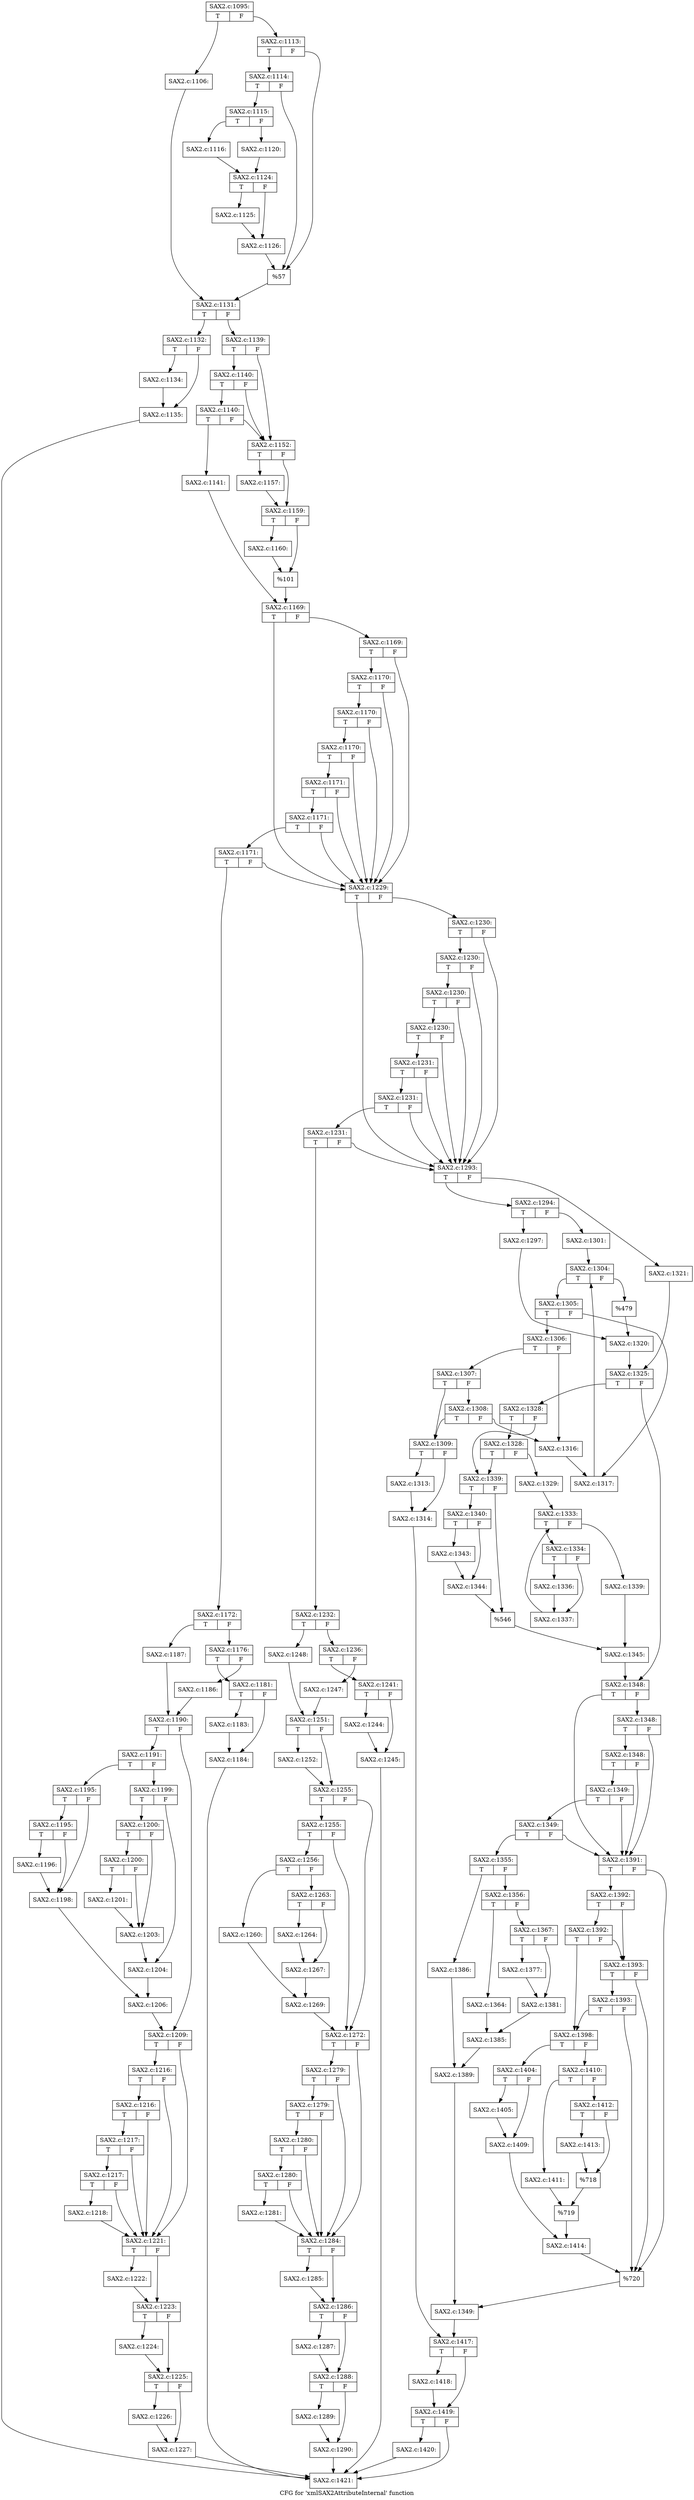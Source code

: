 digraph "CFG for 'xmlSAX2AttributeInternal' function" {
	label="CFG for 'xmlSAX2AttributeInternal' function";

	Node0x42d9e60 [shape=record,label="{SAX2.c:1095:|{<s0>T|<s1>F}}"];
	Node0x42d9e60:s0 -> Node0x42f0bc0;
	Node0x42d9e60:s1 -> Node0x42f0c60;
	Node0x42f0bc0 [shape=record,label="{SAX2.c:1106:}"];
	Node0x42f0bc0 -> Node0x42f0c10;
	Node0x42f0c60 [shape=record,label="{SAX2.c:1113:|{<s0>T|<s1>F}}"];
	Node0x42f0c60:s0 -> Node0x42f1a00;
	Node0x42f0c60:s1 -> Node0x42f19b0;
	Node0x42f1a00 [shape=record,label="{SAX2.c:1114:|{<s0>T|<s1>F}}"];
	Node0x42f1a00:s0 -> Node0x42f1960;
	Node0x42f1a00:s1 -> Node0x42f19b0;
	Node0x42f1960 [shape=record,label="{SAX2.c:1115:|{<s0>T|<s1>F}}"];
	Node0x42f1960:s0 -> Node0x42f2170;
	Node0x42f1960:s1 -> Node0x42f2210;
	Node0x42f2170 [shape=record,label="{SAX2.c:1116:}"];
	Node0x42f2170 -> Node0x42f21c0;
	Node0x42f2210 [shape=record,label="{SAX2.c:1120:}"];
	Node0x42f2210 -> Node0x42f21c0;
	Node0x42f21c0 [shape=record,label="{SAX2.c:1124:|{<s0>T|<s1>F}}"];
	Node0x42f21c0:s0 -> Node0x42f3620;
	Node0x42f21c0:s1 -> Node0x42f3670;
	Node0x42f3620 [shape=record,label="{SAX2.c:1125:}"];
	Node0x42f3620 -> Node0x42f3670;
	Node0x42f3670 [shape=record,label="{SAX2.c:1126:}"];
	Node0x42f3670 -> Node0x42f19b0;
	Node0x42f19b0 [shape=record,label="{%57}"];
	Node0x42f19b0 -> Node0x42f0c10;
	Node0x42f0c10 [shape=record,label="{SAX2.c:1131:|{<s0>T|<s1>F}}"];
	Node0x42f0c10:s0 -> Node0x42f4260;
	Node0x42f0c10:s1 -> Node0x42f42b0;
	Node0x42f4260 [shape=record,label="{SAX2.c:1132:|{<s0>T|<s1>F}}"];
	Node0x42f4260:s0 -> Node0x42f4720;
	Node0x42f4260:s1 -> Node0x42f4770;
	Node0x42f4720 [shape=record,label="{SAX2.c:1134:}"];
	Node0x42f4720 -> Node0x42f4770;
	Node0x42f4770 [shape=record,label="{SAX2.c:1135:}"];
	Node0x42f4770 -> Node0x4338d70;
	Node0x42f42b0 [shape=record,label="{SAX2.c:1139:|{<s0>T|<s1>F}}"];
	Node0x42f42b0:s0 -> Node0x42f4ef0;
	Node0x42f42b0:s1 -> Node0x42f4e20;
	Node0x42f4ef0 [shape=record,label="{SAX2.c:1140:|{<s0>T|<s1>F}}"];
	Node0x42f4ef0:s0 -> Node0x42f4e70;
	Node0x42f4ef0:s1 -> Node0x42f4e20;
	Node0x42f4e70 [shape=record,label="{SAX2.c:1140:|{<s0>T|<s1>F}}"];
	Node0x42f4e70:s0 -> Node0x42f4d80;
	Node0x42f4e70:s1 -> Node0x42f4e20;
	Node0x42f4d80 [shape=record,label="{SAX2.c:1141:}"];
	Node0x42f4d80 -> Node0x42f4dd0;
	Node0x42f4e20 [shape=record,label="{SAX2.c:1152:|{<s0>T|<s1>F}}"];
	Node0x42f4e20:s0 -> Node0x41c76c0;
	Node0x42f4e20:s1 -> Node0x41c79f0;
	Node0x41c76c0 [shape=record,label="{SAX2.c:1157:}"];
	Node0x41c76c0 -> Node0x41c79f0;
	Node0x41c79f0 [shape=record,label="{SAX2.c:1159:|{<s0>T|<s1>F}}"];
	Node0x41c79f0:s0 -> Node0x42f8170;
	Node0x41c79f0:s1 -> Node0x42f81c0;
	Node0x42f8170 [shape=record,label="{SAX2.c:1160:}"];
	Node0x42f8170 -> Node0x42f81c0;
	Node0x42f81c0 [shape=record,label="{%101}"];
	Node0x42f81c0 -> Node0x42f4dd0;
	Node0x42f4dd0 [shape=record,label="{SAX2.c:1169:|{<s0>T|<s1>F}}"];
	Node0x42f4dd0:s0 -> Node0x42f87e0;
	Node0x42f4dd0:s1 -> Node0x42f8b30;
	Node0x42f8b30 [shape=record,label="{SAX2.c:1169:|{<s0>T|<s1>F}}"];
	Node0x42f8b30:s0 -> Node0x42f8ab0;
	Node0x42f8b30:s1 -> Node0x42f87e0;
	Node0x42f8ab0 [shape=record,label="{SAX2.c:1170:|{<s0>T|<s1>F}}"];
	Node0x42f8ab0:s0 -> Node0x42f8a30;
	Node0x42f8ab0:s1 -> Node0x42f87e0;
	Node0x42f8a30 [shape=record,label="{SAX2.c:1170:|{<s0>T|<s1>F}}"];
	Node0x42f8a30:s0 -> Node0x42f89b0;
	Node0x42f8a30:s1 -> Node0x42f87e0;
	Node0x42f89b0 [shape=record,label="{SAX2.c:1170:|{<s0>T|<s1>F}}"];
	Node0x42f89b0:s0 -> Node0x42f8930;
	Node0x42f89b0:s1 -> Node0x42f87e0;
	Node0x42f8930 [shape=record,label="{SAX2.c:1171:|{<s0>T|<s1>F}}"];
	Node0x42f8930:s0 -> Node0x42f88b0;
	Node0x42f8930:s1 -> Node0x42f87e0;
	Node0x42f88b0 [shape=record,label="{SAX2.c:1171:|{<s0>T|<s1>F}}"];
	Node0x42f88b0:s0 -> Node0x42f8830;
	Node0x42f88b0:s1 -> Node0x42f87e0;
	Node0x42f8830 [shape=record,label="{SAX2.c:1171:|{<s0>T|<s1>F}}"];
	Node0x42f8830:s0 -> Node0x42f8790;
	Node0x42f8830:s1 -> Node0x42f87e0;
	Node0x42f8790 [shape=record,label="{SAX2.c:1172:|{<s0>T|<s1>F}}"];
	Node0x42f8790:s0 -> Node0x4241ff0;
	Node0x42f8790:s1 -> Node0x4241f50;
	Node0x4241f50 [shape=record,label="{SAX2.c:1176:|{<s0>T|<s1>F}}"];
	Node0x4241f50:s0 -> Node0x4242e80;
	Node0x4241f50:s1 -> Node0x4243230;
	Node0x4242e80 [shape=record,label="{SAX2.c:1181:|{<s0>T|<s1>F}}"];
	Node0x4242e80:s0 -> Node0x42439f0;
	Node0x4242e80:s1 -> Node0x4243a40;
	Node0x42439f0 [shape=record,label="{SAX2.c:1183:}"];
	Node0x42439f0 -> Node0x4243a40;
	Node0x4243a40 [shape=record,label="{SAX2.c:1184:}"];
	Node0x4243a40 -> Node0x4338d70;
	Node0x4243230 [shape=record,label="{SAX2.c:1186:}"];
	Node0x4243230 -> Node0x4241fa0;
	Node0x4241ff0 [shape=record,label="{SAX2.c:1187:}"];
	Node0x4241ff0 -> Node0x4241fa0;
	Node0x4241fa0 [shape=record,label="{SAX2.c:1190:|{<s0>T|<s1>F}}"];
	Node0x4241fa0:s0 -> Node0x42443d0;
	Node0x4241fa0:s1 -> Node0x4244420;
	Node0x42443d0 [shape=record,label="{SAX2.c:1191:|{<s0>T|<s1>F}}"];
	Node0x42443d0:s0 -> Node0x41859c0;
	Node0x42443d0:s1 -> Node0x4185d40;
	Node0x41859c0 [shape=record,label="{SAX2.c:1195:|{<s0>T|<s1>F}}"];
	Node0x41859c0:s0 -> Node0x42472c0;
	Node0x41859c0:s1 -> Node0x4247270;
	Node0x42472c0 [shape=record,label="{SAX2.c:1195:|{<s0>T|<s1>F}}"];
	Node0x42472c0:s0 -> Node0x4247220;
	Node0x42472c0:s1 -> Node0x4247270;
	Node0x4247220 [shape=record,label="{SAX2.c:1196:}"];
	Node0x4247220 -> Node0x4247270;
	Node0x4247270 [shape=record,label="{SAX2.c:1198:}"];
	Node0x4247270 -> Node0x4185cf0;
	Node0x4185d40 [shape=record,label="{SAX2.c:1199:|{<s0>T|<s1>F}}"];
	Node0x4185d40:s0 -> Node0x42482e0;
	Node0x4185d40:s1 -> Node0x4248330;
	Node0x42482e0 [shape=record,label="{SAX2.c:1200:|{<s0>T|<s1>F}}"];
	Node0x42482e0:s0 -> Node0x4248840;
	Node0x42482e0:s1 -> Node0x42487f0;
	Node0x4248840 [shape=record,label="{SAX2.c:1200:|{<s0>T|<s1>F}}"];
	Node0x4248840:s0 -> Node0x42487a0;
	Node0x4248840:s1 -> Node0x42487f0;
	Node0x42487a0 [shape=record,label="{SAX2.c:1201:}"];
	Node0x42487a0 -> Node0x42487f0;
	Node0x42487f0 [shape=record,label="{SAX2.c:1203:}"];
	Node0x42487f0 -> Node0x4248330;
	Node0x4248330 [shape=record,label="{SAX2.c:1204:}"];
	Node0x4248330 -> Node0x4185cf0;
	Node0x4185cf0 [shape=record,label="{SAX2.c:1206:}"];
	Node0x4185cf0 -> Node0x4244420;
	Node0x4244420 [shape=record,label="{SAX2.c:1209:|{<s0>T|<s1>F}}"];
	Node0x4244420:s0 -> Node0x424a6e0;
	Node0x4244420:s1 -> Node0x424a1b0;
	Node0x424a6e0 [shape=record,label="{SAX2.c:1216:|{<s0>T|<s1>F}}"];
	Node0x424a6e0:s0 -> Node0x424a660;
	Node0x424a6e0:s1 -> Node0x424a1b0;
	Node0x424a660 [shape=record,label="{SAX2.c:1216:|{<s0>T|<s1>F}}"];
	Node0x424a660:s0 -> Node0x424a610;
	Node0x424a660:s1 -> Node0x424a1b0;
	Node0x424a610 [shape=record,label="{SAX2.c:1217:|{<s0>T|<s1>F}}"];
	Node0x424a610:s0 -> Node0x424a5c0;
	Node0x424a610:s1 -> Node0x424a1b0;
	Node0x424a5c0 [shape=record,label="{SAX2.c:1217:|{<s0>T|<s1>F}}"];
	Node0x424a5c0:s0 -> Node0x4249e80;
	Node0x424a5c0:s1 -> Node0x424a1b0;
	Node0x4249e80 [shape=record,label="{SAX2.c:1218:}"];
	Node0x4249e80 -> Node0x424a1b0;
	Node0x424a1b0 [shape=record,label="{SAX2.c:1221:|{<s0>T|<s1>F}}"];
	Node0x424a1b0:s0 -> Node0x41858d0;
	Node0x424a1b0:s1 -> Node0x4185920;
	Node0x41858d0 [shape=record,label="{SAX2.c:1222:}"];
	Node0x41858d0 -> Node0x4185920;
	Node0x4185920 [shape=record,label="{SAX2.c:1223:|{<s0>T|<s1>F}}"];
	Node0x4185920:s0 -> Node0x41a3040;
	Node0x4185920:s1 -> Node0x41a3090;
	Node0x41a3040 [shape=record,label="{SAX2.c:1224:}"];
	Node0x41a3040 -> Node0x41a3090;
	Node0x41a3090 [shape=record,label="{SAX2.c:1225:|{<s0>T|<s1>F}}"];
	Node0x41a3090:s0 -> Node0x41a3580;
	Node0x41a3090:s1 -> Node0x41a35d0;
	Node0x41a3580 [shape=record,label="{SAX2.c:1226:}"];
	Node0x41a3580 -> Node0x41a35d0;
	Node0x41a35d0 [shape=record,label="{SAX2.c:1227:}"];
	Node0x41a35d0 -> Node0x4338d70;
	Node0x42f87e0 [shape=record,label="{SAX2.c:1229:|{<s0>T|<s1>F}}"];
	Node0x42f87e0:s0 -> Node0x41a3cc0;
	Node0x42f87e0:s1 -> Node0x424e330;
	Node0x424e330 [shape=record,label="{SAX2.c:1230:|{<s0>T|<s1>F}}"];
	Node0x424e330:s0 -> Node0x424e2b0;
	Node0x424e330:s1 -> Node0x41a3cc0;
	Node0x424e2b0 [shape=record,label="{SAX2.c:1230:|{<s0>T|<s1>F}}"];
	Node0x424e2b0:s0 -> Node0x424e230;
	Node0x424e2b0:s1 -> Node0x41a3cc0;
	Node0x424e230 [shape=record,label="{SAX2.c:1230:|{<s0>T|<s1>F}}"];
	Node0x424e230:s0 -> Node0x424e1b0;
	Node0x424e230:s1 -> Node0x41a3cc0;
	Node0x424e1b0 [shape=record,label="{SAX2.c:1230:|{<s0>T|<s1>F}}"];
	Node0x424e1b0:s0 -> Node0x41a3e10;
	Node0x424e1b0:s1 -> Node0x41a3cc0;
	Node0x41a3e10 [shape=record,label="{SAX2.c:1231:|{<s0>T|<s1>F}}"];
	Node0x41a3e10:s0 -> Node0x41a3d90;
	Node0x41a3e10:s1 -> Node0x41a3cc0;
	Node0x41a3d90 [shape=record,label="{SAX2.c:1231:|{<s0>T|<s1>F}}"];
	Node0x41a3d90:s0 -> Node0x41a3d10;
	Node0x41a3d90:s1 -> Node0x41a3cc0;
	Node0x41a3d10 [shape=record,label="{SAX2.c:1231:|{<s0>T|<s1>F}}"];
	Node0x41a3d10:s0 -> Node0x41a3c70;
	Node0x41a3d10:s1 -> Node0x41a3cc0;
	Node0x41a3c70 [shape=record,label="{SAX2.c:1232:|{<s0>T|<s1>F}}"];
	Node0x41a3c70:s0 -> Node0x42504b0;
	Node0x41a3c70:s1 -> Node0x4250410;
	Node0x4250410 [shape=record,label="{SAX2.c:1236:|{<s0>T|<s1>F}}"];
	Node0x4250410:s0 -> Node0x4251250;
	Node0x4250410:s1 -> Node0x42512a0;
	Node0x4251250 [shape=record,label="{SAX2.c:1241:|{<s0>T|<s1>F}}"];
	Node0x4251250:s0 -> Node0x431a3a0;
	Node0x4251250:s1 -> Node0x431a3f0;
	Node0x431a3a0 [shape=record,label="{SAX2.c:1244:}"];
	Node0x431a3a0 -> Node0x431a3f0;
	Node0x431a3f0 [shape=record,label="{SAX2.c:1245:}"];
	Node0x431a3f0 -> Node0x4338d70;
	Node0x42512a0 [shape=record,label="{SAX2.c:1247:}"];
	Node0x42512a0 -> Node0x4250460;
	Node0x42504b0 [shape=record,label="{SAX2.c:1248:}"];
	Node0x42504b0 -> Node0x4250460;
	Node0x4250460 [shape=record,label="{SAX2.c:1251:|{<s0>T|<s1>F}}"];
	Node0x4250460:s0 -> Node0x431ae00;
	Node0x4250460:s1 -> Node0x431ae50;
	Node0x431ae00 [shape=record,label="{SAX2.c:1252:}"];
	Node0x431ae00 -> Node0x431ae50;
	Node0x431ae50 [shape=record,label="{SAX2.c:1255:|{<s0>T|<s1>F}}"];
	Node0x431ae50:s0 -> Node0x431b950;
	Node0x431ae50:s1 -> Node0x431b900;
	Node0x431b950 [shape=record,label="{SAX2.c:1255:|{<s0>T|<s1>F}}"];
	Node0x431b950:s0 -> Node0x431b8b0;
	Node0x431b950:s1 -> Node0x431b900;
	Node0x431b8b0 [shape=record,label="{SAX2.c:1256:|{<s0>T|<s1>F}}"];
	Node0x431b8b0:s0 -> Node0x431c6c0;
	Node0x431b8b0:s1 -> Node0x431c760;
	Node0x431c6c0 [shape=record,label="{SAX2.c:1260:}"];
	Node0x431c6c0 -> Node0x431c710;
	Node0x431c760 [shape=record,label="{SAX2.c:1263:|{<s0>T|<s1>F}}"];
	Node0x431c760:s0 -> Node0x431d0e0;
	Node0x431c760:s1 -> Node0x431d130;
	Node0x431d0e0 [shape=record,label="{SAX2.c:1264:}"];
	Node0x431d0e0 -> Node0x431d130;
	Node0x431d130 [shape=record,label="{SAX2.c:1267:}"];
	Node0x431d130 -> Node0x431c710;
	Node0x431c710 [shape=record,label="{SAX2.c:1269:}"];
	Node0x431c710 -> Node0x431b900;
	Node0x431b900 [shape=record,label="{SAX2.c:1272:|{<s0>T|<s1>F}}"];
	Node0x431b900:s0 -> Node0x431e780;
	Node0x431b900:s1 -> Node0x431e5b0;
	Node0x431e780 [shape=record,label="{SAX2.c:1279:|{<s0>T|<s1>F}}"];
	Node0x431e780:s0 -> Node0x431e700;
	Node0x431e780:s1 -> Node0x431e5b0;
	Node0x431e700 [shape=record,label="{SAX2.c:1279:|{<s0>T|<s1>F}}"];
	Node0x431e700:s0 -> Node0x431e680;
	Node0x431e700:s1 -> Node0x431e5b0;
	Node0x431e680 [shape=record,label="{SAX2.c:1280:|{<s0>T|<s1>F}}"];
	Node0x431e680:s0 -> Node0x431e600;
	Node0x431e680:s1 -> Node0x431e5b0;
	Node0x431e600 [shape=record,label="{SAX2.c:1280:|{<s0>T|<s1>F}}"];
	Node0x431e600:s0 -> Node0x431e560;
	Node0x431e600:s1 -> Node0x431e5b0;
	Node0x431e560 [shape=record,label="{SAX2.c:1281:}"];
	Node0x431e560 -> Node0x431e5b0;
	Node0x431e5b0 [shape=record,label="{SAX2.c:1284:|{<s0>T|<s1>F}}"];
	Node0x431e5b0:s0 -> Node0x4320280;
	Node0x431e5b0:s1 -> Node0x43202d0;
	Node0x4320280 [shape=record,label="{SAX2.c:1285:}"];
	Node0x4320280 -> Node0x43202d0;
	Node0x43202d0 [shape=record,label="{SAX2.c:1286:|{<s0>T|<s1>F}}"];
	Node0x43202d0:s0 -> Node0x4320800;
	Node0x43202d0:s1 -> Node0x4320850;
	Node0x4320800 [shape=record,label="{SAX2.c:1287:}"];
	Node0x4320800 -> Node0x4320850;
	Node0x4320850 [shape=record,label="{SAX2.c:1288:|{<s0>T|<s1>F}}"];
	Node0x4320850:s0 -> Node0x4320d80;
	Node0x4320850:s1 -> Node0x4320dd0;
	Node0x4320d80 [shape=record,label="{SAX2.c:1289:}"];
	Node0x4320d80 -> Node0x4320dd0;
	Node0x4320dd0 [shape=record,label="{SAX2.c:1290:}"];
	Node0x4320dd0 -> Node0x4338d70;
	Node0x41a3cc0 [shape=record,label="{SAX2.c:1293:|{<s0>T|<s1>F}}"];
	Node0x41a3cc0:s0 -> Node0x43214b0;
	Node0x41a3cc0:s1 -> Node0x4321550;
	Node0x43214b0 [shape=record,label="{SAX2.c:1294:|{<s0>T|<s1>F}}"];
	Node0x43214b0:s0 -> Node0x4321e90;
	Node0x43214b0:s1 -> Node0x4321f30;
	Node0x4321e90 [shape=record,label="{SAX2.c:1297:}"];
	Node0x4321e90 -> Node0x4321ee0;
	Node0x4321f30 [shape=record,label="{SAX2.c:1301:}"];
	Node0x4321f30 -> Node0x4322eb0;
	Node0x4322eb0 [shape=record,label="{SAX2.c:1304:|{<s0>T|<s1>F}}"];
	Node0x4322eb0:s0 -> Node0x43232a0;
	Node0x4322eb0:s1 -> Node0x43230d0;
	Node0x43232a0 [shape=record,label="{SAX2.c:1305:|{<s0>T|<s1>F}}"];
	Node0x43232a0:s0 -> Node0x4323460;
	Node0x43232a0:s1 -> Node0x43234b0;
	Node0x4323460 [shape=record,label="{SAX2.c:1306:|{<s0>T|<s1>F}}"];
	Node0x4323460:s0 -> Node0x4323960;
	Node0x4323460:s1 -> Node0x4323910;
	Node0x4323960 [shape=record,label="{SAX2.c:1307:|{<s0>T|<s1>F}}"];
	Node0x4323960:s0 -> Node0x43238c0;
	Node0x4323960:s1 -> Node0x4323db0;
	Node0x4323db0 [shape=record,label="{SAX2.c:1308:|{<s0>T|<s1>F}}"];
	Node0x4323db0:s0 -> Node0x43238c0;
	Node0x4323db0:s1 -> Node0x4323910;
	Node0x43238c0 [shape=record,label="{SAX2.c:1309:|{<s0>T|<s1>F}}"];
	Node0x43238c0:s0 -> Node0x43251c0;
	Node0x43238c0:s1 -> Node0x4325210;
	Node0x43251c0 [shape=record,label="{SAX2.c:1313:}"];
	Node0x43251c0 -> Node0x4325210;
	Node0x4325210 [shape=record,label="{SAX2.c:1314:}"];
	Node0x4325210 -> Node0x43260a0;
	Node0x4323910 [shape=record,label="{SAX2.c:1316:}"];
	Node0x4323910 -> Node0x43234b0;
	Node0x43234b0 [shape=record,label="{SAX2.c:1317:}"];
	Node0x43234b0 -> Node0x4322eb0;
	Node0x43230d0 [shape=record,label="{%479}"];
	Node0x43230d0 -> Node0x4321ee0;
	Node0x4321ee0 [shape=record,label="{SAX2.c:1320:}"];
	Node0x4321ee0 -> Node0x4321500;
	Node0x4321550 [shape=record,label="{SAX2.c:1321:}"];
	Node0x4321550 -> Node0x4321500;
	Node0x4321500 [shape=record,label="{SAX2.c:1325:|{<s0>T|<s1>F}}"];
	Node0x4321500:s0 -> Node0x43273c0;
	Node0x4321500:s1 -> Node0x4327950;
	Node0x43273c0 [shape=record,label="{SAX2.c:1328:|{<s0>T|<s1>F}}"];
	Node0x43273c0:s0 -> Node0x4327c60;
	Node0x43273c0:s1 -> Node0x4327c10;
	Node0x4327c60 [shape=record,label="{SAX2.c:1328:|{<s0>T|<s1>F}}"];
	Node0x4327c60:s0 -> Node0x4327c10;
	Node0x4327c60:s1 -> Node0x4327b70;
	Node0x4327b70 [shape=record,label="{SAX2.c:1329:}"];
	Node0x4327b70 -> Node0x4328880;
	Node0x4328880 [shape=record,label="{SAX2.c:1333:|{<s0>T|<s1>F}}"];
	Node0x4328880:s0 -> Node0x43292d0;
	Node0x4328880:s1 -> Node0x43291c0;
	Node0x43292d0 [shape=record,label="{SAX2.c:1334:|{<s0>T|<s1>F}}"];
	Node0x43292d0:s0 -> Node0x4329570;
	Node0x43292d0:s1 -> Node0x43295c0;
	Node0x4329570 [shape=record,label="{SAX2.c:1336:}"];
	Node0x4329570 -> Node0x43295c0;
	Node0x43295c0 [shape=record,label="{SAX2.c:1337:}"];
	Node0x43295c0 -> Node0x4328880;
	Node0x43291c0 [shape=record,label="{SAX2.c:1339:}"];
	Node0x43291c0 -> Node0x4327bc0;
	Node0x4327c10 [shape=record,label="{SAX2.c:1339:|{<s0>T|<s1>F}}"];
	Node0x4327c10:s0 -> Node0x432a0c0;
	Node0x4327c10:s1 -> Node0x432a110;
	Node0x432a0c0 [shape=record,label="{SAX2.c:1340:|{<s0>T|<s1>F}}"];
	Node0x432a0c0:s0 -> Node0x432a850;
	Node0x432a0c0:s1 -> Node0x432b0d0;
	Node0x432a850 [shape=record,label="{SAX2.c:1343:}"];
	Node0x432a850 -> Node0x432b0d0;
	Node0x432b0d0 [shape=record,label="{SAX2.c:1344:}"];
	Node0x432b0d0 -> Node0x432a110;
	Node0x432a110 [shape=record,label="{%546}"];
	Node0x432a110 -> Node0x4327bc0;
	Node0x4327bc0 [shape=record,label="{SAX2.c:1345:}"];
	Node0x4327bc0 -> Node0x4327950;
	Node0x4327950 [shape=record,label="{SAX2.c:1348:|{<s0>T|<s1>F}}"];
	Node0x4327950:s0 -> Node0x432bb90;
	Node0x4327950:s1 -> Node0x432bd60;
	Node0x432bd60 [shape=record,label="{SAX2.c:1348:|{<s0>T|<s1>F}}"];
	Node0x432bd60:s0 -> Node0x432bce0;
	Node0x432bd60:s1 -> Node0x432bb90;
	Node0x432bce0 [shape=record,label="{SAX2.c:1348:|{<s0>T|<s1>F}}"];
	Node0x432bce0:s0 -> Node0x432bc60;
	Node0x432bce0:s1 -> Node0x432bb90;
	Node0x432bc60 [shape=record,label="{SAX2.c:1349:|{<s0>T|<s1>F}}"];
	Node0x432bc60:s0 -> Node0x432bbe0;
	Node0x432bc60:s1 -> Node0x432bb90;
	Node0x432bbe0 [shape=record,label="{SAX2.c:1349:|{<s0>T|<s1>F}}"];
	Node0x432bbe0:s0 -> Node0x432baf0;
	Node0x432bbe0:s1 -> Node0x432bb90;
	Node0x432baf0 [shape=record,label="{SAX2.c:1355:|{<s0>T|<s1>F}}"];
	Node0x432baf0:s0 -> Node0x432ce50;
	Node0x432baf0:s1 -> Node0x432cdb0;
	Node0x432cdb0 [shape=record,label="{SAX2.c:1356:|{<s0>T|<s1>F}}"];
	Node0x432cdb0:s0 -> Node0x432dea0;
	Node0x432cdb0:s1 -> Node0x432df40;
	Node0x432dea0 [shape=record,label="{SAX2.c:1364:}"];
	Node0x432dea0 -> Node0x432def0;
	Node0x432df40 [shape=record,label="{SAX2.c:1367:|{<s0>T|<s1>F}}"];
	Node0x432df40:s0 -> Node0x4188d00;
	Node0x432df40:s1 -> Node0x4326cd0;
	Node0x4188d00 [shape=record,label="{SAX2.c:1377:}"];
	Node0x4188d00 -> Node0x4326cd0;
	Node0x4326cd0 [shape=record,label="{SAX2.c:1381:}"];
	Node0x4326cd0 -> Node0x432def0;
	Node0x432def0 [shape=record,label="{SAX2.c:1385:}"];
	Node0x432def0 -> Node0x432ce00;
	Node0x432ce50 [shape=record,label="{SAX2.c:1386:}"];
	Node0x432ce50 -> Node0x432ce00;
	Node0x432ce00 [shape=record,label="{SAX2.c:1389:}"];
	Node0x432ce00 -> Node0x432bb40;
	Node0x432bb90 [shape=record,label="{SAX2.c:1391:|{<s0>T|<s1>F}}"];
	Node0x432bb90:s0 -> Node0x43321c0;
	Node0x432bb90:s1 -> Node0x432fe30;
	Node0x43321c0 [shape=record,label="{SAX2.c:1392:|{<s0>T|<s1>F}}"];
	Node0x43321c0:s0 -> Node0x4332760;
	Node0x43321c0:s1 -> Node0x43326e0;
	Node0x4332760 [shape=record,label="{SAX2.c:1392:|{<s0>T|<s1>F}}"];
	Node0x4332760:s0 -> Node0x4188df0;
	Node0x4332760:s1 -> Node0x43326e0;
	Node0x43326e0 [shape=record,label="{SAX2.c:1393:|{<s0>T|<s1>F}}"];
	Node0x43326e0:s0 -> Node0x4332e40;
	Node0x43326e0:s1 -> Node0x432fe30;
	Node0x4332e40 [shape=record,label="{SAX2.c:1393:|{<s0>T|<s1>F}}"];
	Node0x4332e40:s0 -> Node0x4188df0;
	Node0x4332e40:s1 -> Node0x432fe30;
	Node0x4188df0 [shape=record,label="{SAX2.c:1398:|{<s0>T|<s1>F}}"];
	Node0x4188df0:s0 -> Node0x43335b0;
	Node0x4188df0:s1 -> Node0x4333650;
	Node0x43335b0 [shape=record,label="{SAX2.c:1404:|{<s0>T|<s1>F}}"];
	Node0x43335b0:s0 -> Node0x43339a0;
	Node0x43335b0:s1 -> Node0x43339f0;
	Node0x43339a0 [shape=record,label="{SAX2.c:1405:}"];
	Node0x43339a0 -> Node0x43339f0;
	Node0x43339f0 [shape=record,label="{SAX2.c:1409:}"];
	Node0x43339f0 -> Node0x4333600;
	Node0x4333650 [shape=record,label="{SAX2.c:1410:|{<s0>T|<s1>F}}"];
	Node0x4333650:s0 -> Node0x41cccd0;
	Node0x4333650:s1 -> Node0x4335dc0;
	Node0x41cccd0 [shape=record,label="{SAX2.c:1411:}"];
	Node0x41cccd0 -> Node0x43341f0;
	Node0x4335dc0 [shape=record,label="{SAX2.c:1412:|{<s0>T|<s1>F}}"];
	Node0x4335dc0:s0 -> Node0x4336450;
	Node0x4335dc0:s1 -> Node0x43366c0;
	Node0x4336450 [shape=record,label="{SAX2.c:1413:}"];
	Node0x4336450 -> Node0x43366c0;
	Node0x43366c0 [shape=record,label="{%718}"];
	Node0x43366c0 -> Node0x43341f0;
	Node0x43341f0 [shape=record,label="{%719}"];
	Node0x43341f0 -> Node0x4333600;
	Node0x4333600 [shape=record,label="{SAX2.c:1414:}"];
	Node0x4333600 -> Node0x432fe30;
	Node0x432fe30 [shape=record,label="{%720}"];
	Node0x432fe30 -> Node0x432bb40;
	Node0x432bb40 [shape=record,label="{SAX2.c:1349:}"];
	Node0x432bb40 -> Node0x43260a0;
	Node0x43260a0 [shape=record,label="{SAX2.c:1417:|{<s0>T|<s1>F}}"];
	Node0x43260a0:s0 -> Node0x4337a70;
	Node0x43260a0:s1 -> Node0x43381b0;
	Node0x4337a70 [shape=record,label="{SAX2.c:1418:}"];
	Node0x4337a70 -> Node0x43381b0;
	Node0x43381b0 [shape=record,label="{SAX2.c:1419:|{<s0>T|<s1>F}}"];
	Node0x43381b0:s0 -> Node0x4338d20;
	Node0x43381b0:s1 -> Node0x4338d70;
	Node0x4338d20 [shape=record,label="{SAX2.c:1420:}"];
	Node0x4338d20 -> Node0x4338d70;
	Node0x4338d70 [shape=record,label="{SAX2.c:1421:}"];
}
